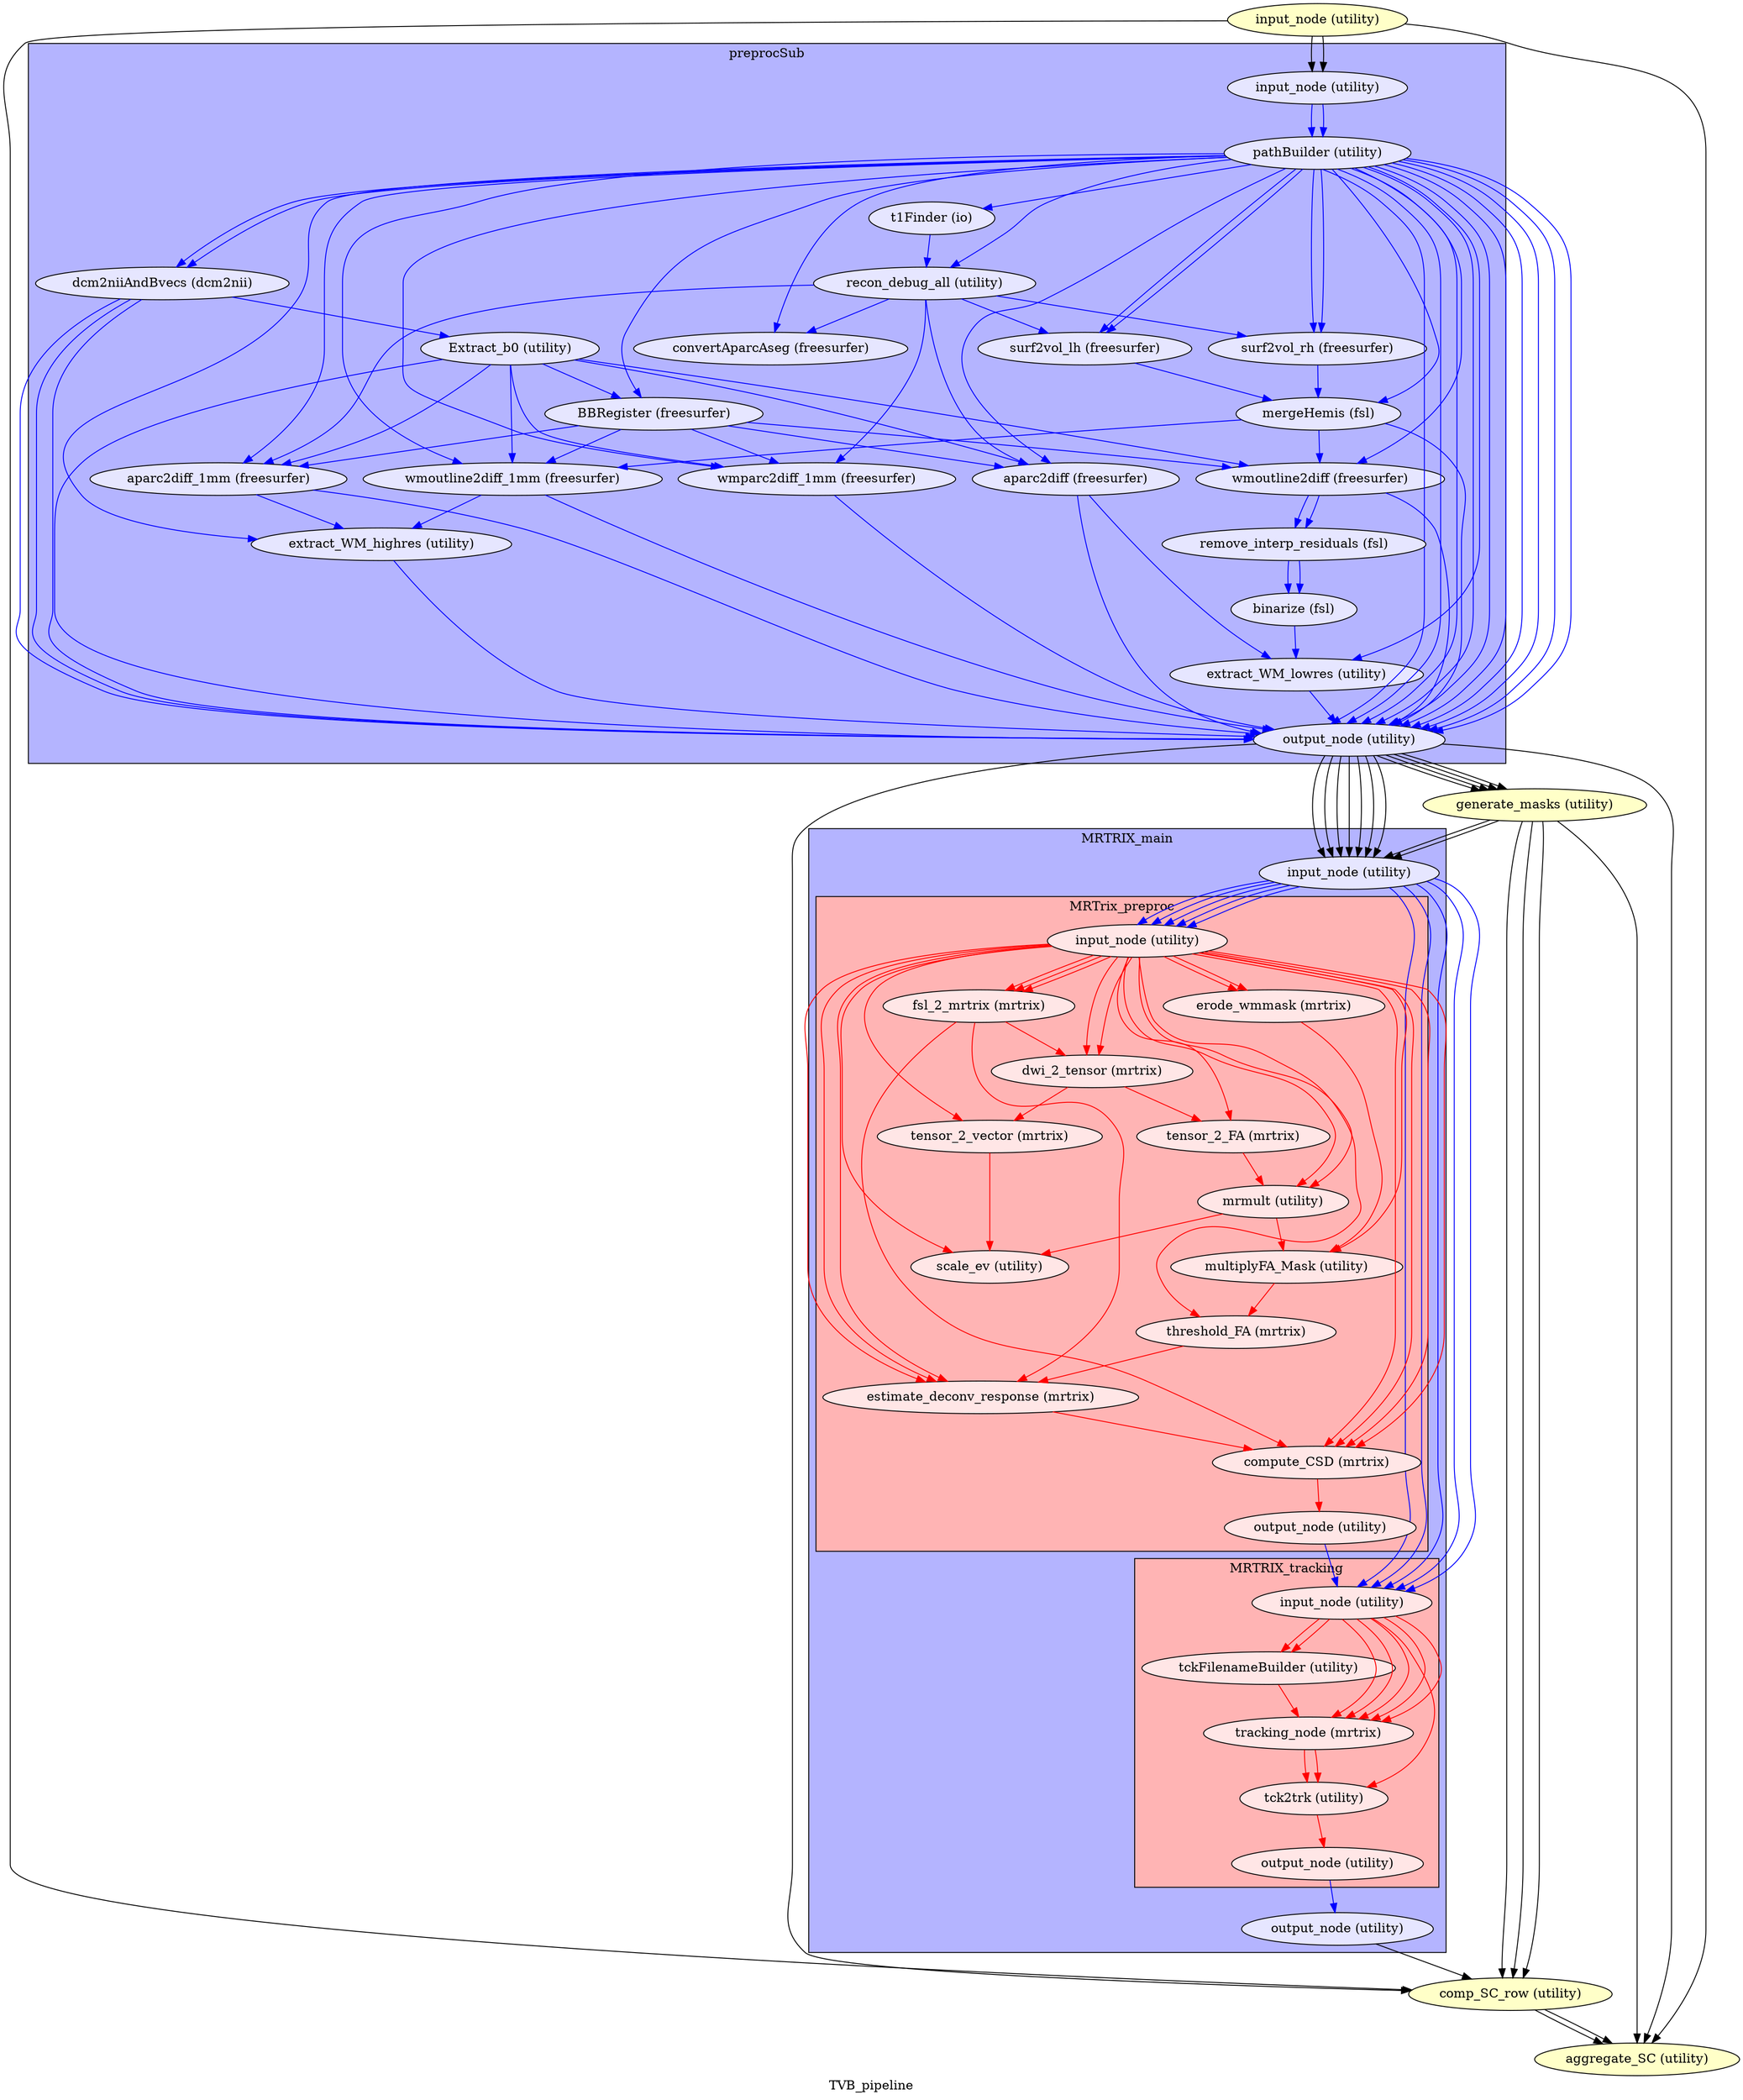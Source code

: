 digraph TVB_pipeline{
  label="TVB_pipeline";
  TVB_pipeline_input_node[label="input_node (utility)", style=filled, fillcolor="#FFFFC8"];
  TVB_pipeline_generate_masks[label="generate_masks (utility)", style=filled, fillcolor="#FFFFC8"];
  TVB_pipeline_comp_SC_row[label="comp_SC_row (utility)", style=filled, fillcolor="#FFFFC8"];
  TVB_pipeline_aggregate_SC[label="aggregate_SC (utility)", style=filled, fillcolor="#FFFFC8"];
  TVB_pipeline_input_node -> TVB_pipeline_comp_SC_row;
  TVB_pipeline_input_node -> TVB_pipeline_aggregate_SC;
  subgraph cluster_TVB_pipeline_preprocSub {
      edge [color="#0000FF"];
      style=filled;
      fillcolor="#B4B4FF";
      label="preprocSub";
    TVB_pipeline_preprocSub_input_node[label="input_node (utility)", style=filled, fillcolor="#E6E6FF"];
    TVB_pipeline_preprocSub_pathBuilder[label="pathBuilder (utility)", style=filled, fillcolor="#E6E6FF"];
    TVB_pipeline_preprocSub_t1Finder[label="t1Finder (io)", style=filled, fillcolor="#E6E6FF"];
    TVB_pipeline_preprocSub_recon_debug_all[label="recon_debug_all (utility)", style=filled, fillcolor="#E6E6FF"];
    TVB_pipeline_preprocSub_convertAparcAseg[label="convertAparcAseg (freesurfer)", style=filled, fillcolor="#E6E6FF"];
    TVB_pipeline_preprocSub_surf2vol_lh[label="surf2vol_lh (freesurfer)", style=filled, fillcolor="#E6E6FF"];
    TVB_pipeline_preprocSub_dcm2niiAndBvecs[label="dcm2niiAndBvecs (dcm2nii)", style=filled, fillcolor="#E6E6FF"];
    TVB_pipeline_preprocSub_Extract_b0[label="Extract_b0 (utility)", style=filled, fillcolor="#E6E6FF"];
    TVB_pipeline_preprocSub_BBRegister[label="BBRegister (freesurfer)", style=filled, fillcolor="#E6E6FF"];
    TVB_pipeline_preprocSub_aparc2diff_1mm[label="aparc2diff_1mm (freesurfer)", style=filled, fillcolor="#E6E6FF"];
    TVB_pipeline_preprocSub_aparc2diff[label="aparc2diff (freesurfer)", style=filled, fillcolor="#E6E6FF"];
    TVB_pipeline_preprocSub_wmparc2diff_1mm[label="wmparc2diff_1mm (freesurfer)", style=filled, fillcolor="#E6E6FF"];
    TVB_pipeline_preprocSub_surf2vol_rh[label="surf2vol_rh (freesurfer)", style=filled, fillcolor="#E6E6FF"];
    TVB_pipeline_preprocSub_mergeHemis[label="mergeHemis (fsl)", style=filled, fillcolor="#E6E6FF"];
    TVB_pipeline_preprocSub_wmoutline2diff_1mm[label="wmoutline2diff_1mm (freesurfer)", style=filled, fillcolor="#E6E6FF"];
    TVB_pipeline_preprocSub_extract_WM_highres[label="extract_WM_highres (utility)", style=filled, fillcolor="#E6E6FF"];
    TVB_pipeline_preprocSub_wmoutline2diff[label="wmoutline2diff (freesurfer)", style=filled, fillcolor="#E6E6FF"];
    TVB_pipeline_preprocSub_remove_interp_residuals[label="remove_interp_residuals (fsl)", style=filled, fillcolor="#E6E6FF"];
    TVB_pipeline_preprocSub_binarize[label="binarize (fsl)", style=filled, fillcolor="#E6E6FF"];
    TVB_pipeline_preprocSub_extract_WM_lowres[label="extract_WM_lowres (utility)", style=filled, fillcolor="#E6E6FF"];
    TVB_pipeline_preprocSub_output_node[label="output_node (utility)", style=filled, fillcolor="#E6E6FF"];
    TVB_pipeline_preprocSub_input_node -> TVB_pipeline_preprocSub_pathBuilder;
    TVB_pipeline_preprocSub_input_node -> TVB_pipeline_preprocSub_pathBuilder;
    TVB_pipeline_preprocSub_pathBuilder -> TVB_pipeline_preprocSub_aparc2diff_1mm;
    TVB_pipeline_preprocSub_pathBuilder -> TVB_pipeline_preprocSub_output_node;
    TVB_pipeline_preprocSub_pathBuilder -> TVB_pipeline_preprocSub_output_node;
    TVB_pipeline_preprocSub_pathBuilder -> TVB_pipeline_preprocSub_output_node;
    TVB_pipeline_preprocSub_pathBuilder -> TVB_pipeline_preprocSub_output_node;
    TVB_pipeline_preprocSub_pathBuilder -> TVB_pipeline_preprocSub_output_node;
    TVB_pipeline_preprocSub_pathBuilder -> TVB_pipeline_preprocSub_output_node;
    TVB_pipeline_preprocSub_pathBuilder -> TVB_pipeline_preprocSub_output_node;
    TVB_pipeline_preprocSub_pathBuilder -> TVB_pipeline_preprocSub_output_node;
    TVB_pipeline_preprocSub_pathBuilder -> TVB_pipeline_preprocSub_output_node;
    TVB_pipeline_preprocSub_pathBuilder -> TVB_pipeline_preprocSub_output_node;
    TVB_pipeline_preprocSub_pathBuilder -> TVB_pipeline_preprocSub_surf2vol_rh;
    TVB_pipeline_preprocSub_pathBuilder -> TVB_pipeline_preprocSub_surf2vol_rh;
    TVB_pipeline_preprocSub_pathBuilder -> TVB_pipeline_preprocSub_dcm2niiAndBvecs;
    TVB_pipeline_preprocSub_pathBuilder -> TVB_pipeline_preprocSub_dcm2niiAndBvecs;
    TVB_pipeline_preprocSub_pathBuilder -> TVB_pipeline_preprocSub_aparc2diff;
    TVB_pipeline_preprocSub_pathBuilder -> TVB_pipeline_preprocSub_t1Finder;
    TVB_pipeline_preprocSub_pathBuilder -> TVB_pipeline_preprocSub_extract_WM_lowres;
    TVB_pipeline_preprocSub_pathBuilder -> TVB_pipeline_preprocSub_extract_WM_highres;
    TVB_pipeline_preprocSub_pathBuilder -> TVB_pipeline_preprocSub_wmoutline2diff_1mm;
    TVB_pipeline_preprocSub_pathBuilder -> TVB_pipeline_preprocSub_recon_debug_all;
    TVB_pipeline_preprocSub_pathBuilder -> TVB_pipeline_preprocSub_surf2vol_lh;
    TVB_pipeline_preprocSub_pathBuilder -> TVB_pipeline_preprocSub_surf2vol_lh;
    TVB_pipeline_preprocSub_pathBuilder -> TVB_pipeline_preprocSub_wmparc2diff_1mm;
    TVB_pipeline_preprocSub_pathBuilder -> TVB_pipeline_preprocSub_BBRegister;
    TVB_pipeline_preprocSub_pathBuilder -> TVB_pipeline_preprocSub_mergeHemis;
    TVB_pipeline_preprocSub_pathBuilder -> TVB_pipeline_preprocSub_wmoutline2diff;
    TVB_pipeline_preprocSub_pathBuilder -> TVB_pipeline_preprocSub_convertAparcAseg;
    TVB_pipeline_preprocSub_t1Finder -> TVB_pipeline_preprocSub_recon_debug_all;
    TVB_pipeline_preprocSub_recon_debug_all -> TVB_pipeline_preprocSub_aparc2diff_1mm;
    TVB_pipeline_preprocSub_recon_debug_all -> TVB_pipeline_preprocSub_convertAparcAseg;
    TVB_pipeline_preprocSub_recon_debug_all -> TVB_pipeline_preprocSub_surf2vol_lh;
    TVB_pipeline_preprocSub_recon_debug_all -> TVB_pipeline_preprocSub_surf2vol_rh;
    TVB_pipeline_preprocSub_recon_debug_all -> TVB_pipeline_preprocSub_aparc2diff;
    TVB_pipeline_preprocSub_recon_debug_all -> TVB_pipeline_preprocSub_wmparc2diff_1mm;
    TVB_pipeline_preprocSub_surf2vol_lh -> TVB_pipeline_preprocSub_mergeHemis;
    TVB_pipeline_preprocSub_dcm2niiAndBvecs -> TVB_pipeline_preprocSub_Extract_b0;
    TVB_pipeline_preprocSub_dcm2niiAndBvecs -> TVB_pipeline_preprocSub_output_node;
    TVB_pipeline_preprocSub_dcm2niiAndBvecs -> TVB_pipeline_preprocSub_output_node;
    TVB_pipeline_preprocSub_dcm2niiAndBvecs -> TVB_pipeline_preprocSub_output_node;
    TVB_pipeline_preprocSub_Extract_b0 -> TVB_pipeline_preprocSub_aparc2diff_1mm;
    TVB_pipeline_preprocSub_Extract_b0 -> TVB_pipeline_preprocSub_output_node;
    TVB_pipeline_preprocSub_Extract_b0 -> TVB_pipeline_preprocSub_aparc2diff;
    TVB_pipeline_preprocSub_Extract_b0 -> TVB_pipeline_preprocSub_wmoutline2diff_1mm;
    TVB_pipeline_preprocSub_Extract_b0 -> TVB_pipeline_preprocSub_BBRegister;
    TVB_pipeline_preprocSub_Extract_b0 -> TVB_pipeline_preprocSub_wmparc2diff_1mm;
    TVB_pipeline_preprocSub_Extract_b0 -> TVB_pipeline_preprocSub_wmoutline2diff;
    TVB_pipeline_preprocSub_BBRegister -> TVB_pipeline_preprocSub_wmparc2diff_1mm;
    TVB_pipeline_preprocSub_BBRegister -> TVB_pipeline_preprocSub_wmoutline2diff_1mm;
    TVB_pipeline_preprocSub_BBRegister -> TVB_pipeline_preprocSub_aparc2diff_1mm;
    TVB_pipeline_preprocSub_BBRegister -> TVB_pipeline_preprocSub_aparc2diff;
    TVB_pipeline_preprocSub_BBRegister -> TVB_pipeline_preprocSub_wmoutline2diff;
    TVB_pipeline_preprocSub_aparc2diff_1mm -> TVB_pipeline_preprocSub_extract_WM_highres;
    TVB_pipeline_preprocSub_aparc2diff_1mm -> TVB_pipeline_preprocSub_output_node;
    TVB_pipeline_preprocSub_aparc2diff -> TVB_pipeline_preprocSub_extract_WM_lowres;
    TVB_pipeline_preprocSub_aparc2diff -> TVB_pipeline_preprocSub_output_node;
    TVB_pipeline_preprocSub_wmparc2diff_1mm -> TVB_pipeline_preprocSub_output_node;
    TVB_pipeline_preprocSub_surf2vol_rh -> TVB_pipeline_preprocSub_mergeHemis;
    TVB_pipeline_preprocSub_mergeHemis -> TVB_pipeline_preprocSub_wmoutline2diff_1mm;
    TVB_pipeline_preprocSub_mergeHemis -> TVB_pipeline_preprocSub_output_node;
    TVB_pipeline_preprocSub_mergeHemis -> TVB_pipeline_preprocSub_wmoutline2diff;
    TVB_pipeline_preprocSub_wmoutline2diff_1mm -> TVB_pipeline_preprocSub_extract_WM_highres;
    TVB_pipeline_preprocSub_wmoutline2diff_1mm -> TVB_pipeline_preprocSub_output_node;
    TVB_pipeline_preprocSub_extract_WM_highres -> TVB_pipeline_preprocSub_output_node;
    TVB_pipeline_preprocSub_wmoutline2diff -> TVB_pipeline_preprocSub_remove_interp_residuals;
    TVB_pipeline_preprocSub_wmoutline2diff -> TVB_pipeline_preprocSub_remove_interp_residuals;
    TVB_pipeline_preprocSub_wmoutline2diff -> TVB_pipeline_preprocSub_output_node;
    TVB_pipeline_preprocSub_remove_interp_residuals -> TVB_pipeline_preprocSub_binarize;
    TVB_pipeline_preprocSub_remove_interp_residuals -> TVB_pipeline_preprocSub_binarize;
    TVB_pipeline_preprocSub_binarize -> TVB_pipeline_preprocSub_extract_WM_lowres;
    TVB_pipeline_preprocSub_extract_WM_lowres -> TVB_pipeline_preprocSub_output_node;
  }
  TVB_pipeline_generate_masks -> TVB_pipeline_aggregate_SC;
  TVB_pipeline_generate_masks -> TVB_pipeline_comp_SC_row;
  TVB_pipeline_generate_masks -> TVB_pipeline_comp_SC_row;
  TVB_pipeline_generate_masks -> TVB_pipeline_comp_SC_row;
  subgraph cluster_TVB_pipeline_MRTRIX_main {
      edge [color="#0000FF"];
      style=filled;
      fillcolor="#B4B4FF";
      label="MRTRIX_main";
    TVB_pipeline_MRTRIX_main_input_node[label="input_node (utility)", style=filled, fillcolor="#E6E6FF"];
    TVB_pipeline_MRTRIX_main_output_node[label="output_node (utility)", style=filled, fillcolor="#E6E6FF"];
    subgraph cluster_TVB_pipeline_MRTRIX_main_MRTrix_preproc {
            edge [color="#FF0000"];
            style=filled;
            fillcolor="#FFB4B4";
            label="MRTrix_preproc";
        TVB_pipeline_MRTRIX_main_MRTrix_preproc_input_node[label="input_node (utility)", style=filled, fillcolor="#FFE6E6"];
        TVB_pipeline_MRTRIX_main_MRTrix_preproc_erode_wmmask[label="erode_wmmask (mrtrix)", style=filled, fillcolor="#FFE6E6"];
        TVB_pipeline_MRTRIX_main_MRTrix_preproc_fsl_2_mrtrix[label="fsl_2_mrtrix (mrtrix)", style=filled, fillcolor="#FFE6E6"];
        TVB_pipeline_MRTRIX_main_MRTrix_preproc_dwi_2_tensor[label="dwi_2_tensor (mrtrix)", style=filled, fillcolor="#FFE6E6"];
        TVB_pipeline_MRTRIX_main_MRTrix_preproc_tensor_2_vector[label="tensor_2_vector (mrtrix)", style=filled, fillcolor="#FFE6E6"];
        TVB_pipeline_MRTRIX_main_MRTrix_preproc_tensor_2_FA[label="tensor_2_FA (mrtrix)", style=filled, fillcolor="#FFE6E6"];
        TVB_pipeline_MRTRIX_main_MRTrix_preproc_mrmult[label="mrmult (utility)", style=filled, fillcolor="#FFE6E6"];
        TVB_pipeline_MRTRIX_main_MRTrix_preproc_scale_ev[label="scale_ev (utility)", style=filled, fillcolor="#FFE6E6"];
        TVB_pipeline_MRTRIX_main_MRTrix_preproc_multiplyFA_Mask[label="multiplyFA_Mask (utility)", style=filled, fillcolor="#FFE6E6"];
        TVB_pipeline_MRTRIX_main_MRTrix_preproc_threshold_FA[label="threshold_FA (mrtrix)", style=filled, fillcolor="#FFE6E6"];
        TVB_pipeline_MRTRIX_main_MRTrix_preproc_estimate_deconv_response[label="estimate_deconv_response (mrtrix)", style=filled, fillcolor="#FFE6E6"];
        TVB_pipeline_MRTRIX_main_MRTrix_preproc_compute_CSD[label="compute_CSD (mrtrix)", style=filled, fillcolor="#FFE6E6"];
        TVB_pipeline_MRTRIX_main_MRTrix_preproc_output_node[label="output_node (utility)", style=filled, fillcolor="#FFE6E6"];
        TVB_pipeline_MRTRIX_main_MRTrix_preproc_input_node -> TVB_pipeline_MRTRIX_main_MRTrix_preproc_tensor_2_FA;
        TVB_pipeline_MRTRIX_main_MRTrix_preproc_input_node -> TVB_pipeline_MRTRIX_main_MRTrix_preproc_multiplyFA_Mask;
        TVB_pipeline_MRTRIX_main_MRTrix_preproc_input_node -> TVB_pipeline_MRTRIX_main_MRTrix_preproc_compute_CSD;
        TVB_pipeline_MRTRIX_main_MRTrix_preproc_input_node -> TVB_pipeline_MRTRIX_main_MRTrix_preproc_compute_CSD;
        TVB_pipeline_MRTRIX_main_MRTrix_preproc_input_node -> TVB_pipeline_MRTRIX_main_MRTrix_preproc_compute_CSD;
        TVB_pipeline_MRTRIX_main_MRTrix_preproc_input_node -> TVB_pipeline_MRTRIX_main_MRTrix_preproc_compute_CSD;
        TVB_pipeline_MRTRIX_main_MRTrix_preproc_input_node -> TVB_pipeline_MRTRIX_main_MRTrix_preproc_fsl_2_mrtrix;
        TVB_pipeline_MRTRIX_main_MRTrix_preproc_input_node -> TVB_pipeline_MRTRIX_main_MRTrix_preproc_fsl_2_mrtrix;
        TVB_pipeline_MRTRIX_main_MRTrix_preproc_input_node -> TVB_pipeline_MRTRIX_main_MRTrix_preproc_fsl_2_mrtrix;
        TVB_pipeline_MRTRIX_main_MRTrix_preproc_input_node -> TVB_pipeline_MRTRIX_main_MRTrix_preproc_erode_wmmask;
        TVB_pipeline_MRTRIX_main_MRTrix_preproc_input_node -> TVB_pipeline_MRTRIX_main_MRTrix_preproc_erode_wmmask;
        TVB_pipeline_MRTRIX_main_MRTrix_preproc_input_node -> TVB_pipeline_MRTRIX_main_MRTrix_preproc_threshold_FA;
        TVB_pipeline_MRTRIX_main_MRTrix_preproc_input_node -> TVB_pipeline_MRTRIX_main_MRTrix_preproc_dwi_2_tensor;
        TVB_pipeline_MRTRIX_main_MRTrix_preproc_input_node -> TVB_pipeline_MRTRIX_main_MRTrix_preproc_dwi_2_tensor;
        TVB_pipeline_MRTRIX_main_MRTrix_preproc_input_node -> TVB_pipeline_MRTRIX_main_MRTrix_preproc_mrmult;
        TVB_pipeline_MRTRIX_main_MRTrix_preproc_input_node -> TVB_pipeline_MRTRIX_main_MRTrix_preproc_mrmult;
        TVB_pipeline_MRTRIX_main_MRTrix_preproc_input_node -> TVB_pipeline_MRTRIX_main_MRTrix_preproc_estimate_deconv_response;
        TVB_pipeline_MRTRIX_main_MRTrix_preproc_input_node -> TVB_pipeline_MRTRIX_main_MRTrix_preproc_estimate_deconv_response;
        TVB_pipeline_MRTRIX_main_MRTrix_preproc_input_node -> TVB_pipeline_MRTRIX_main_MRTrix_preproc_estimate_deconv_response;
        TVB_pipeline_MRTRIX_main_MRTrix_preproc_input_node -> TVB_pipeline_MRTRIX_main_MRTrix_preproc_scale_ev;
        TVB_pipeline_MRTRIX_main_MRTrix_preproc_input_node -> TVB_pipeline_MRTRIX_main_MRTrix_preproc_tensor_2_vector;
        TVB_pipeline_MRTRIX_main_MRTrix_preproc_erode_wmmask -> TVB_pipeline_MRTRIX_main_MRTrix_preproc_multiplyFA_Mask;
        TVB_pipeline_MRTRIX_main_MRTrix_preproc_fsl_2_mrtrix -> TVB_pipeline_MRTRIX_main_MRTrix_preproc_dwi_2_tensor;
        TVB_pipeline_MRTRIX_main_MRTrix_preproc_fsl_2_mrtrix -> TVB_pipeline_MRTRIX_main_MRTrix_preproc_compute_CSD;
        TVB_pipeline_MRTRIX_main_MRTrix_preproc_fsl_2_mrtrix -> TVB_pipeline_MRTRIX_main_MRTrix_preproc_estimate_deconv_response;
        TVB_pipeline_MRTRIX_main_MRTrix_preproc_dwi_2_tensor -> TVB_pipeline_MRTRIX_main_MRTrix_preproc_tensor_2_FA;
        TVB_pipeline_MRTRIX_main_MRTrix_preproc_dwi_2_tensor -> TVB_pipeline_MRTRIX_main_MRTrix_preproc_tensor_2_vector;
        TVB_pipeline_MRTRIX_main_MRTrix_preproc_tensor_2_vector -> TVB_pipeline_MRTRIX_main_MRTrix_preproc_scale_ev;
        TVB_pipeline_MRTRIX_main_MRTrix_preproc_tensor_2_FA -> TVB_pipeline_MRTRIX_main_MRTrix_preproc_mrmult;
        TVB_pipeline_MRTRIX_main_MRTrix_preproc_mrmult -> TVB_pipeline_MRTRIX_main_MRTrix_preproc_scale_ev;
        TVB_pipeline_MRTRIX_main_MRTrix_preproc_mrmult -> TVB_pipeline_MRTRIX_main_MRTrix_preproc_multiplyFA_Mask;
        TVB_pipeline_MRTRIX_main_MRTrix_preproc_multiplyFA_Mask -> TVB_pipeline_MRTRIX_main_MRTrix_preproc_threshold_FA;
        TVB_pipeline_MRTRIX_main_MRTrix_preproc_threshold_FA -> TVB_pipeline_MRTRIX_main_MRTrix_preproc_estimate_deconv_response;
        TVB_pipeline_MRTRIX_main_MRTrix_preproc_estimate_deconv_response -> TVB_pipeline_MRTRIX_main_MRTrix_preproc_compute_CSD;
        TVB_pipeline_MRTRIX_main_MRTrix_preproc_compute_CSD -> TVB_pipeline_MRTRIX_main_MRTrix_preproc_output_node;
    }
    subgraph cluster_TVB_pipeline_MRTRIX_main_MRTRIX_tracking {
            edge [color="#FF0000"];
            style=filled;
            fillcolor="#FFB4B4";
            label="MRTRIX_tracking";
        TVB_pipeline_MRTRIX_main_MRTRIX_tracking_input_node[label="input_node (utility)", style=filled, fillcolor="#FFE6E6"];
        TVB_pipeline_MRTRIX_main_MRTRIX_tracking_tckFilenameBuilder[label="tckFilenameBuilder (utility)", style=filled, fillcolor="#FFE6E6"];
        TVB_pipeline_MRTRIX_main_MRTRIX_tracking_tracking_node[label="tracking_node (mrtrix)", style=filled, fillcolor="#FFE6E6"];
        TVB_pipeline_MRTRIX_main_MRTRIX_tracking_tck2trk[label="tck2trk (utility)", style=filled, fillcolor="#FFE6E6"];
        TVB_pipeline_MRTRIX_main_MRTRIX_tracking_output_node[label="output_node (utility)", style=filled, fillcolor="#FFE6E6"];
        TVB_pipeline_MRTRIX_main_MRTRIX_tracking_input_node -> TVB_pipeline_MRTRIX_main_MRTRIX_tracking_tckFilenameBuilder;
        TVB_pipeline_MRTRIX_main_MRTRIX_tracking_input_node -> TVB_pipeline_MRTRIX_main_MRTRIX_tracking_tckFilenameBuilder;
        TVB_pipeline_MRTRIX_main_MRTRIX_tracking_input_node -> TVB_pipeline_MRTRIX_main_MRTRIX_tracking_tracking_node;
        TVB_pipeline_MRTRIX_main_MRTRIX_tracking_input_node -> TVB_pipeline_MRTRIX_main_MRTRIX_tracking_tracking_node;
        TVB_pipeline_MRTRIX_main_MRTRIX_tracking_input_node -> TVB_pipeline_MRTRIX_main_MRTRIX_tracking_tracking_node;
        TVB_pipeline_MRTRIX_main_MRTRIX_tracking_input_node -> TVB_pipeline_MRTRIX_main_MRTRIX_tracking_tracking_node;
        TVB_pipeline_MRTRIX_main_MRTRIX_tracking_input_node -> TVB_pipeline_MRTRIX_main_MRTRIX_tracking_tracking_node;
        TVB_pipeline_MRTRIX_main_MRTRIX_tracking_input_node -> TVB_pipeline_MRTRIX_main_MRTRIX_tracking_tck2trk;
        TVB_pipeline_MRTRIX_main_MRTRIX_tracking_tckFilenameBuilder -> TVB_pipeline_MRTRIX_main_MRTRIX_tracking_tracking_node;
        TVB_pipeline_MRTRIX_main_MRTRIX_tracking_tracking_node -> TVB_pipeline_MRTRIX_main_MRTRIX_tracking_tck2trk;
        TVB_pipeline_MRTRIX_main_MRTRIX_tracking_tracking_node -> TVB_pipeline_MRTRIX_main_MRTRIX_tracking_tck2trk;
        TVB_pipeline_MRTRIX_main_MRTRIX_tracking_tck2trk -> TVB_pipeline_MRTRIX_main_MRTRIX_tracking_output_node;
    }
    TVB_pipeline_MRTRIX_main_input_node -> TVB_pipeline_MRTRIX_main_MRTrix_preproc_input_node;
    TVB_pipeline_MRTRIX_main_input_node -> TVB_pipeline_MRTRIX_main_MRTrix_preproc_input_node;
    TVB_pipeline_MRTRIX_main_input_node -> TVB_pipeline_MRTRIX_main_MRTrix_preproc_input_node;
    TVB_pipeline_MRTRIX_main_input_node -> TVB_pipeline_MRTRIX_main_MRTrix_preproc_input_node;
    TVB_pipeline_MRTRIX_main_input_node -> TVB_pipeline_MRTRIX_main_MRTrix_preproc_input_node;
    TVB_pipeline_MRTRIX_main_input_node -> TVB_pipeline_MRTRIX_main_MRTRIX_tracking_input_node;
    TVB_pipeline_MRTRIX_main_input_node -> TVB_pipeline_MRTRIX_main_MRTRIX_tracking_input_node;
    TVB_pipeline_MRTRIX_main_input_node -> TVB_pipeline_MRTRIX_main_MRTRIX_tracking_input_node;
    TVB_pipeline_MRTRIX_main_input_node -> TVB_pipeline_MRTRIX_main_MRTRIX_tracking_input_node;
    TVB_pipeline_MRTRIX_main_input_node -> TVB_pipeline_MRTRIX_main_MRTRIX_tracking_input_node;
    TVB_pipeline_MRTRIX_main_MRTRIX_tracking_output_node -> TVB_pipeline_MRTRIX_main_output_node;
    TVB_pipeline_MRTRIX_main_MRTrix_preproc_output_node -> TVB_pipeline_MRTRIX_main_MRTRIX_tracking_input_node;
  }
  TVB_pipeline_comp_SC_row -> TVB_pipeline_aggregate_SC;
  TVB_pipeline_comp_SC_row -> TVB_pipeline_aggregate_SC;
  TVB_pipeline_preprocSub_output_node -> TVB_pipeline_generate_masks;
  TVB_pipeline_preprocSub_output_node -> TVB_pipeline_generate_masks;
  TVB_pipeline_preprocSub_output_node -> TVB_pipeline_generate_masks;
  TVB_pipeline_preprocSub_output_node -> TVB_pipeline_generate_masks;
  TVB_pipeline_preprocSub_output_node -> TVB_pipeline_comp_SC_row;
  TVB_pipeline_preprocSub_output_node -> TVB_pipeline_aggregate_SC;
  TVB_pipeline_preprocSub_output_node -> TVB_pipeline_MRTRIX_main_input_node;
  TVB_pipeline_preprocSub_output_node -> TVB_pipeline_MRTRIX_main_input_node;
  TVB_pipeline_preprocSub_output_node -> TVB_pipeline_MRTRIX_main_input_node;
  TVB_pipeline_preprocSub_output_node -> TVB_pipeline_MRTRIX_main_input_node;
  TVB_pipeline_preprocSub_output_node -> TVB_pipeline_MRTRIX_main_input_node;
  TVB_pipeline_preprocSub_output_node -> TVB_pipeline_MRTRIX_main_input_node;
  TVB_pipeline_preprocSub_output_node -> TVB_pipeline_MRTRIX_main_input_node;
  TVB_pipeline_generate_masks -> TVB_pipeline_MRTRIX_main_input_node;
  TVB_pipeline_generate_masks -> TVB_pipeline_MRTRIX_main_input_node;
  TVB_pipeline_input_node -> TVB_pipeline_preprocSub_input_node;
  TVB_pipeline_input_node -> TVB_pipeline_preprocSub_input_node;
  TVB_pipeline_MRTRIX_main_output_node -> TVB_pipeline_comp_SC_row;
}